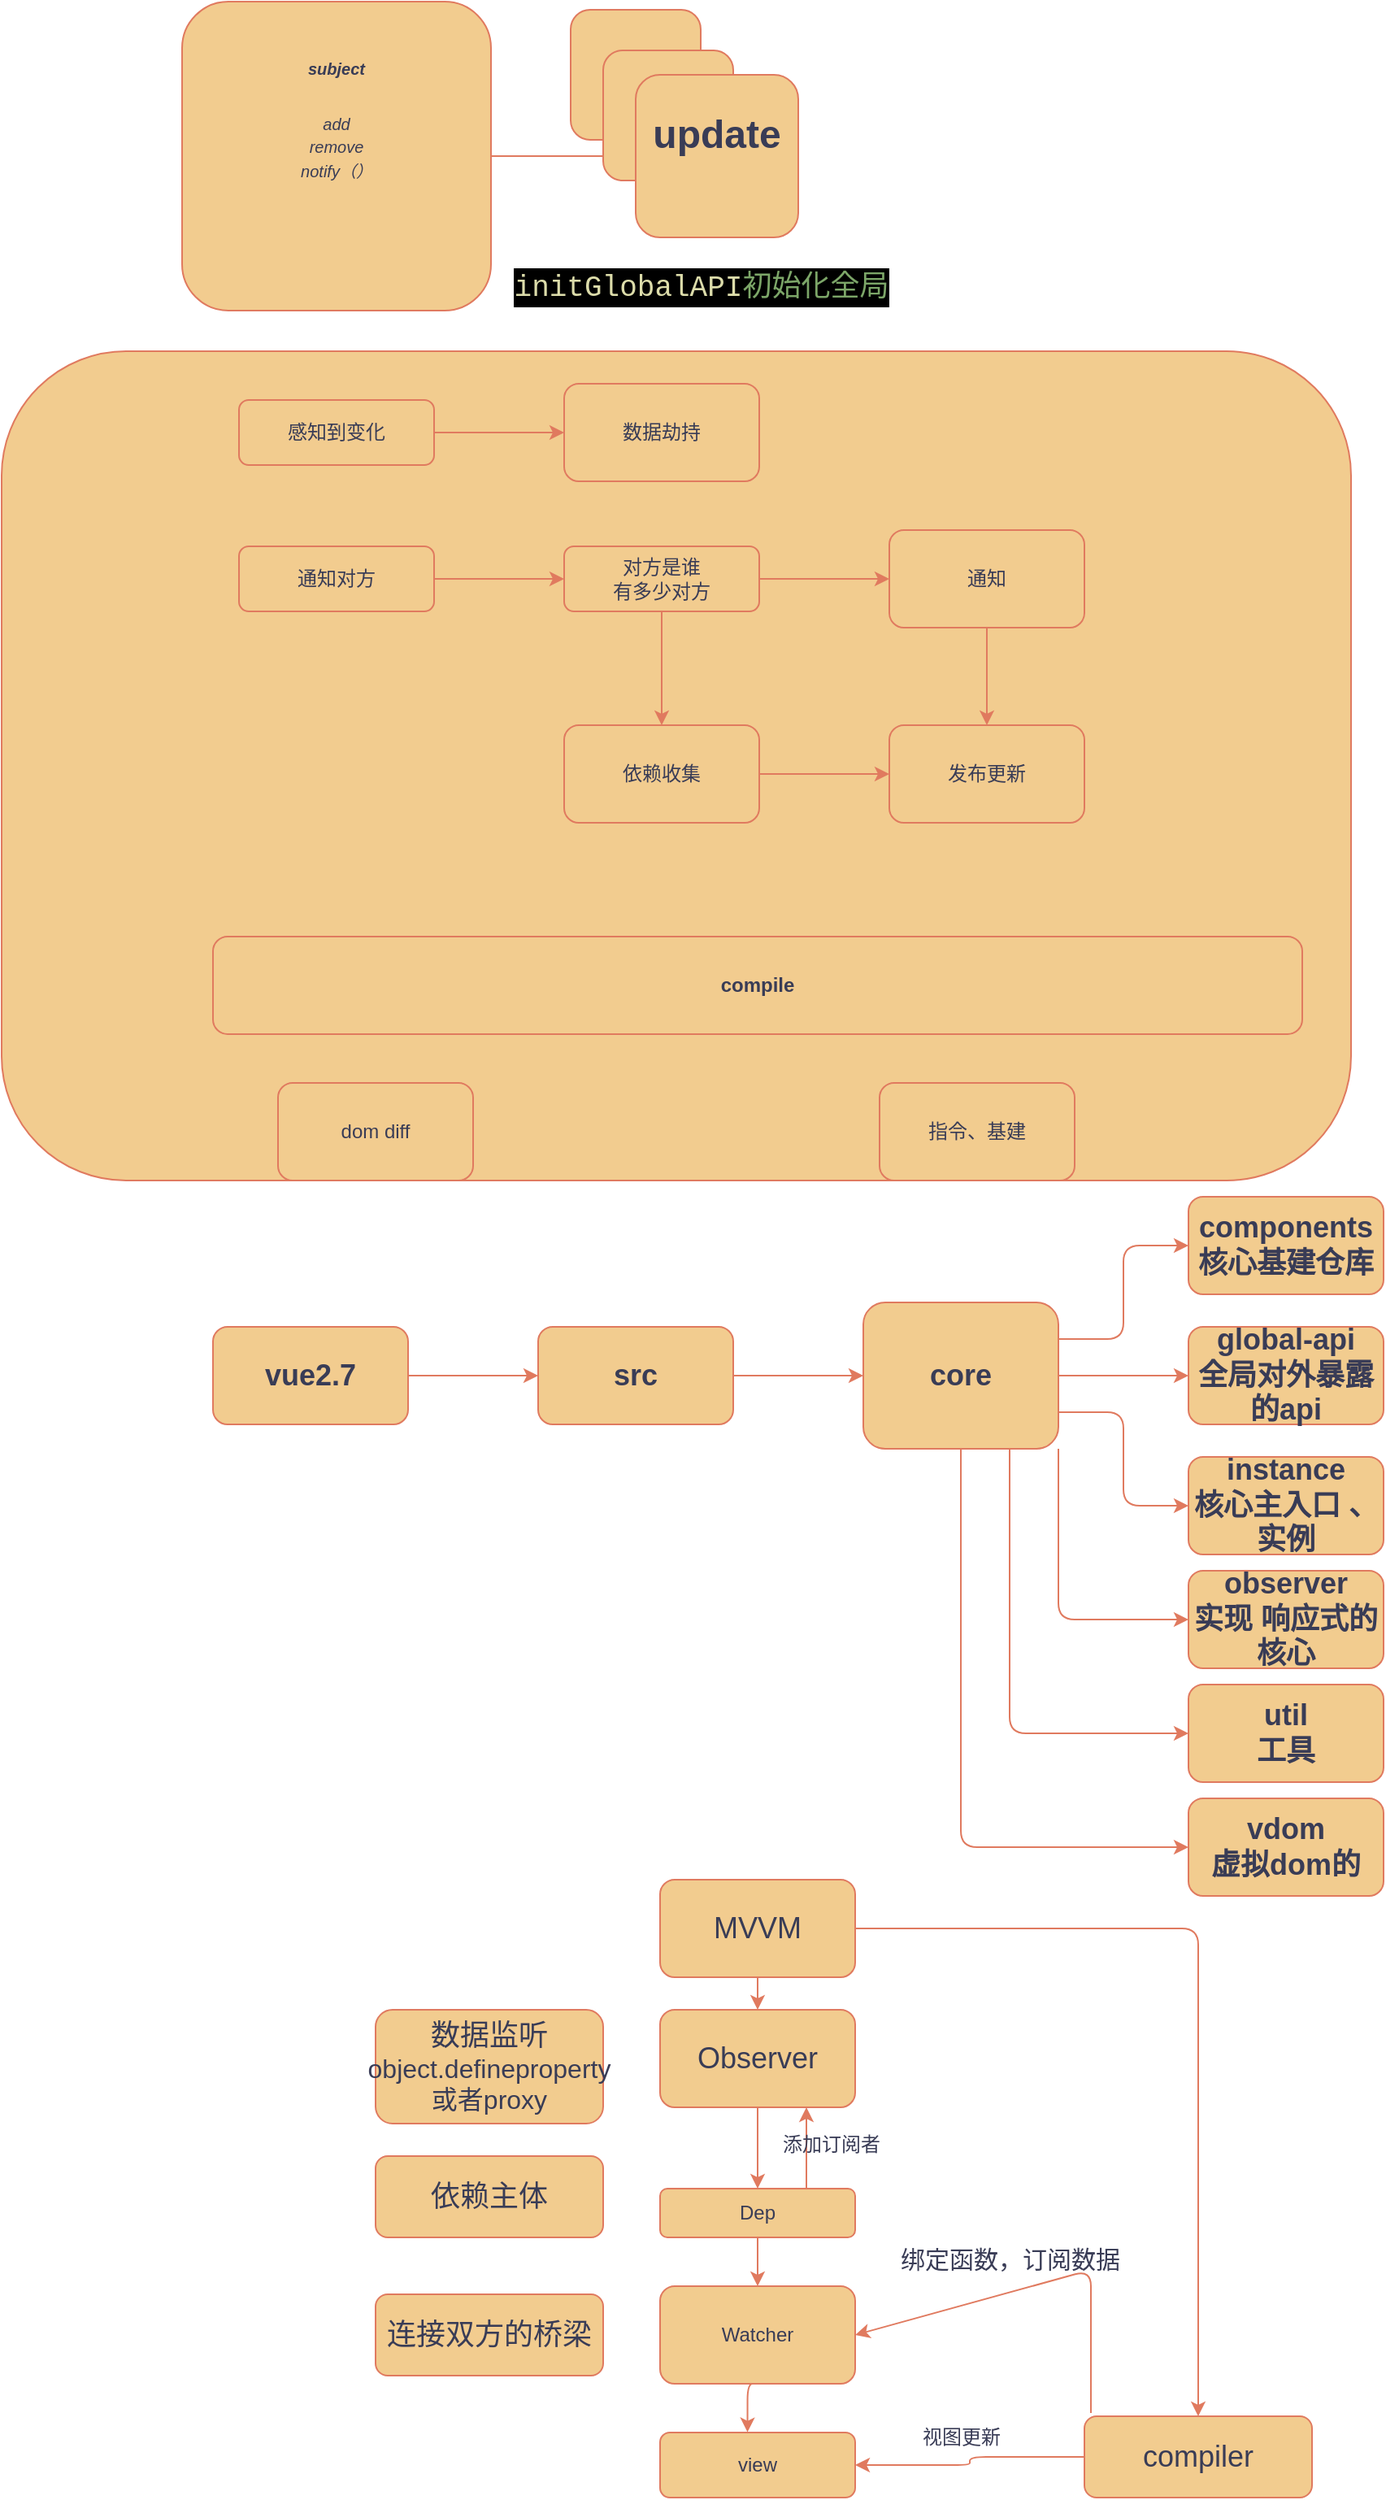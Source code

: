 <mxfile version="24.2.0" type="github">
  <diagram name="第 1 页" id="R4-ZUkijiIR4iluJVMZt">
    <mxGraphModel dx="1877" dy="569" grid="1" gridSize="10" guides="1" tooltips="1" connect="1" arrows="1" fold="1" page="1" pageScale="1" pageWidth="827" pageHeight="1169" math="0" shadow="0">
      <root>
        <mxCell id="0" />
        <mxCell id="1" parent="0" />
        <mxCell id="CVSLRsANvx-6_cyvt9ej-75" value="" style="rounded=1;whiteSpace=wrap;html=1;strokeColor=#E07A5F;fontColor=#393C56;fillColor=#F2CC8F;" vertex="1" parent="1">
          <mxGeometry x="-60" y="260" width="830" height="510" as="geometry" />
        </mxCell>
        <mxCell id="CVSLRsANvx-6_cyvt9ej-3" value="" style="edgeStyle=orthogonalEdgeStyle;rounded=1;orthogonalLoop=1;jettySize=auto;html=1;labelBackgroundColor=none;strokeColor=#E07A5F;fontColor=default;" edge="1" parent="1" source="CVSLRsANvx-6_cyvt9ej-1" target="CVSLRsANvx-6_cyvt9ej-2">
          <mxGeometry relative="1" as="geometry" />
        </mxCell>
        <mxCell id="CVSLRsANvx-6_cyvt9ej-1" value="&lt;h1 style=&quot;&quot;&gt;&lt;font size=&quot;1&quot; style=&quot;&quot;&gt;&lt;i style=&quot;font-size: 10px;&quot;&gt;subject&lt;/i&gt;&lt;/font&gt;&lt;/h1&gt;&lt;div&gt;&lt;font size=&quot;1&quot; style=&quot;&quot;&gt;&lt;i style=&quot;font-size: 10px;&quot;&gt;add&lt;/i&gt;&lt;/font&gt;&lt;/div&gt;&lt;div&gt;&lt;font size=&quot;1&quot; style=&quot;&quot;&gt;&lt;i style=&quot;font-size: 10px;&quot;&gt;remove&lt;/i&gt;&lt;/font&gt;&lt;/div&gt;&lt;div&gt;&lt;font size=&quot;1&quot; style=&quot;&quot;&gt;&lt;i style=&quot;font-size: 10px;&quot;&gt;notify（）&lt;/i&gt;&lt;/font&gt;&lt;/div&gt;" style="whiteSpace=wrap;html=1;aspect=fixed;verticalAlign=top;align=center;rounded=1;labelBackgroundColor=none;fillColor=#F2CC8F;strokeColor=#E07A5F;fontColor=#393C56;" vertex="1" parent="1">
          <mxGeometry x="51" y="45" width="190" height="190" as="geometry" />
        </mxCell>
        <mxCell id="CVSLRsANvx-6_cyvt9ej-6" value="" style="whiteSpace=wrap;html=1;aspect=fixed;rounded=1;labelBackgroundColor=none;fillColor=#F2CC8F;strokeColor=#E07A5F;fontColor=#393C56;" vertex="1" parent="1">
          <mxGeometry x="290" y="50" width="80" height="80" as="geometry" />
        </mxCell>
        <mxCell id="CVSLRsANvx-6_cyvt9ej-5" value="" style="whiteSpace=wrap;html=1;aspect=fixed;rounded=1;labelBackgroundColor=none;fillColor=#F2CC8F;strokeColor=#E07A5F;fontColor=#393C56;" vertex="1" parent="1">
          <mxGeometry x="310" y="75" width="80" height="80" as="geometry" />
        </mxCell>
        <mxCell id="CVSLRsANvx-6_cyvt9ej-2" value="&lt;h1 style=&quot;&quot;&gt;update&lt;/h1&gt;" style="whiteSpace=wrap;html=1;aspect=fixed;verticalAlign=top;align=center;rounded=1;labelBackgroundColor=none;fillColor=#F2CC8F;strokeColor=#E07A5F;fontColor=#393C56;" vertex="1" parent="1">
          <mxGeometry x="330" y="90" width="100" height="100" as="geometry" />
        </mxCell>
        <mxCell id="CVSLRsANvx-6_cyvt9ej-9" value="" style="edgeStyle=orthogonalEdgeStyle;rounded=1;orthogonalLoop=1;jettySize=auto;html=1;labelBackgroundColor=none;strokeColor=#E07A5F;fontColor=default;" edge="1" parent="1" source="CVSLRsANvx-6_cyvt9ej-7" target="CVSLRsANvx-6_cyvt9ej-8">
          <mxGeometry relative="1" as="geometry" />
        </mxCell>
        <mxCell id="CVSLRsANvx-6_cyvt9ej-7" value="感知到变化" style="rounded=1;whiteSpace=wrap;html=1;labelBackgroundColor=none;fillColor=#F2CC8F;strokeColor=#E07A5F;fontColor=#393C56;" vertex="1" parent="1">
          <mxGeometry x="86" y="290" width="120" height="40" as="geometry" />
        </mxCell>
        <mxCell id="CVSLRsANvx-6_cyvt9ej-8" value="数据劫持" style="whiteSpace=wrap;html=1;rounded=1;labelBackgroundColor=none;fillColor=#F2CC8F;strokeColor=#E07A5F;fontColor=#393C56;" vertex="1" parent="1">
          <mxGeometry x="286" y="280" width="120" height="60" as="geometry" />
        </mxCell>
        <mxCell id="CVSLRsANvx-6_cyvt9ej-12" value="" style="edgeStyle=orthogonalEdgeStyle;rounded=1;orthogonalLoop=1;jettySize=auto;html=1;labelBackgroundColor=none;strokeColor=#E07A5F;fontColor=default;" edge="1" parent="1" source="CVSLRsANvx-6_cyvt9ej-10" target="CVSLRsANvx-6_cyvt9ej-11">
          <mxGeometry relative="1" as="geometry" />
        </mxCell>
        <mxCell id="CVSLRsANvx-6_cyvt9ej-10" value="通知对方" style="rounded=1;whiteSpace=wrap;html=1;labelBackgroundColor=none;fillColor=#F2CC8F;strokeColor=#E07A5F;fontColor=#393C56;" vertex="1" parent="1">
          <mxGeometry x="86" y="380" width="120" height="40" as="geometry" />
        </mxCell>
        <mxCell id="CVSLRsANvx-6_cyvt9ej-14" value="" style="edgeStyle=orthogonalEdgeStyle;rounded=1;orthogonalLoop=1;jettySize=auto;html=1;labelBackgroundColor=none;strokeColor=#E07A5F;fontColor=default;" edge="1" parent="1" source="CVSLRsANvx-6_cyvt9ej-11" target="CVSLRsANvx-6_cyvt9ej-13">
          <mxGeometry relative="1" as="geometry" />
        </mxCell>
        <mxCell id="CVSLRsANvx-6_cyvt9ej-16" value="" style="edgeStyle=orthogonalEdgeStyle;rounded=1;orthogonalLoop=1;jettySize=auto;html=1;labelBackgroundColor=none;strokeColor=#E07A5F;fontColor=default;" edge="1" parent="1" source="CVSLRsANvx-6_cyvt9ej-11" target="CVSLRsANvx-6_cyvt9ej-15">
          <mxGeometry relative="1" as="geometry" />
        </mxCell>
        <mxCell id="CVSLRsANvx-6_cyvt9ej-11" value="对方是谁&lt;div&gt;有多少对方&lt;/div&gt;" style="rounded=1;whiteSpace=wrap;html=1;labelBackgroundColor=none;fillColor=#F2CC8F;strokeColor=#E07A5F;fontColor=#393C56;" vertex="1" parent="1">
          <mxGeometry x="286" y="380" width="120" height="40" as="geometry" />
        </mxCell>
        <mxCell id="CVSLRsANvx-6_cyvt9ej-19" value="" style="edgeStyle=orthogonalEdgeStyle;rounded=1;orthogonalLoop=1;jettySize=auto;html=1;labelBackgroundColor=none;strokeColor=#E07A5F;fontColor=default;" edge="1" parent="1" source="CVSLRsANvx-6_cyvt9ej-13" target="CVSLRsANvx-6_cyvt9ej-17">
          <mxGeometry relative="1" as="geometry" />
        </mxCell>
        <mxCell id="CVSLRsANvx-6_cyvt9ej-13" value="通知" style="whiteSpace=wrap;html=1;rounded=1;labelBackgroundColor=none;fillColor=#F2CC8F;strokeColor=#E07A5F;fontColor=#393C56;" vertex="1" parent="1">
          <mxGeometry x="486" y="370" width="120" height="60" as="geometry" />
        </mxCell>
        <mxCell id="CVSLRsANvx-6_cyvt9ej-18" value="" style="edgeStyle=orthogonalEdgeStyle;rounded=1;orthogonalLoop=1;jettySize=auto;html=1;labelBackgroundColor=none;strokeColor=#E07A5F;fontColor=default;" edge="1" parent="1" source="CVSLRsANvx-6_cyvt9ej-15" target="CVSLRsANvx-6_cyvt9ej-17">
          <mxGeometry relative="1" as="geometry" />
        </mxCell>
        <mxCell id="CVSLRsANvx-6_cyvt9ej-15" value="依赖收集" style="whiteSpace=wrap;html=1;rounded=1;labelBackgroundColor=none;fillColor=#F2CC8F;strokeColor=#E07A5F;fontColor=#393C56;" vertex="1" parent="1">
          <mxGeometry x="286" y="490" width="120" height="60" as="geometry" />
        </mxCell>
        <mxCell id="CVSLRsANvx-6_cyvt9ej-17" value="发布更新" style="whiteSpace=wrap;html=1;rounded=1;labelBackgroundColor=none;fillColor=#F2CC8F;strokeColor=#E07A5F;fontColor=#393C56;" vertex="1" parent="1">
          <mxGeometry x="486" y="490" width="120" height="60" as="geometry" />
        </mxCell>
        <mxCell id="CVSLRsANvx-6_cyvt9ej-21" value="&lt;b&gt;compile&lt;/b&gt;" style="rounded=1;whiteSpace=wrap;html=1;labelBackgroundColor=none;fillColor=#F2CC8F;strokeColor=#E07A5F;fontColor=#393C56;" vertex="1" parent="1">
          <mxGeometry x="70" y="620" width="670" height="60" as="geometry" />
        </mxCell>
        <mxCell id="CVSLRsANvx-6_cyvt9ej-22" value="dom diff" style="rounded=1;whiteSpace=wrap;html=1;labelBackgroundColor=none;fillColor=#F2CC8F;strokeColor=#E07A5F;fontColor=#393C56;" vertex="1" parent="1">
          <mxGeometry x="110" y="710" width="120" height="60" as="geometry" />
        </mxCell>
        <mxCell id="CVSLRsANvx-6_cyvt9ej-23" value="指令、基建" style="rounded=1;whiteSpace=wrap;html=1;labelBackgroundColor=none;fillColor=#F2CC8F;strokeColor=#E07A5F;fontColor=#393C56;" vertex="1" parent="1">
          <mxGeometry x="480" y="710" width="120" height="60" as="geometry" />
        </mxCell>
        <mxCell id="CVSLRsANvx-6_cyvt9ej-27" value="" style="edgeStyle=orthogonalEdgeStyle;rounded=1;orthogonalLoop=1;jettySize=auto;html=1;strokeColor=#E07A5F;fontColor=#393C56;fillColor=#F2CC8F;" edge="1" parent="1" source="CVSLRsANvx-6_cyvt9ej-25" target="CVSLRsANvx-6_cyvt9ej-26">
          <mxGeometry relative="1" as="geometry" />
        </mxCell>
        <mxCell id="CVSLRsANvx-6_cyvt9ej-25" value="&lt;font style=&quot;font-size: 18px;&quot;&gt;&lt;b&gt;vue2.7&lt;/b&gt;&lt;/font&gt;" style="rounded=1;whiteSpace=wrap;html=1;strokeColor=#E07A5F;fontColor=#393C56;fillColor=#F2CC8F;" vertex="1" parent="1">
          <mxGeometry x="70" y="860" width="120" height="60" as="geometry" />
        </mxCell>
        <mxCell id="CVSLRsANvx-6_cyvt9ej-29" value="" style="edgeStyle=orthogonalEdgeStyle;rounded=1;orthogonalLoop=1;jettySize=auto;html=1;strokeColor=#E07A5F;fontColor=#393C56;fillColor=#F2CC8F;" edge="1" parent="1" source="CVSLRsANvx-6_cyvt9ej-26" target="CVSLRsANvx-6_cyvt9ej-28">
          <mxGeometry relative="1" as="geometry" />
        </mxCell>
        <mxCell id="CVSLRsANvx-6_cyvt9ej-26" value="&lt;font style=&quot;font-size: 18px;&quot;&gt;&lt;b&gt;src&lt;/b&gt;&lt;/font&gt;" style="rounded=1;whiteSpace=wrap;html=1;strokeColor=#E07A5F;fontColor=#393C56;fillColor=#F2CC8F;" vertex="1" parent="1">
          <mxGeometry x="270" y="860" width="120" height="60" as="geometry" />
        </mxCell>
        <mxCell id="CVSLRsANvx-6_cyvt9ej-31" value="" style="edgeStyle=orthogonalEdgeStyle;rounded=1;orthogonalLoop=1;jettySize=auto;html=1;strokeColor=#E07A5F;fontColor=#393C56;fillColor=#F2CC8F;" edge="1" parent="1" source="CVSLRsANvx-6_cyvt9ej-28" target="CVSLRsANvx-6_cyvt9ej-30">
          <mxGeometry relative="1" as="geometry" />
        </mxCell>
        <mxCell id="CVSLRsANvx-6_cyvt9ej-37" style="edgeStyle=orthogonalEdgeStyle;rounded=1;orthogonalLoop=1;jettySize=auto;html=1;exitX=1;exitY=0.75;exitDx=0;exitDy=0;entryX=0;entryY=0.5;entryDx=0;entryDy=0;strokeColor=#E07A5F;fontColor=#393C56;fillColor=#F2CC8F;" edge="1" parent="1" source="CVSLRsANvx-6_cyvt9ej-28" target="CVSLRsANvx-6_cyvt9ej-33">
          <mxGeometry relative="1" as="geometry" />
        </mxCell>
        <mxCell id="CVSLRsANvx-6_cyvt9ej-38" style="edgeStyle=orthogonalEdgeStyle;rounded=1;orthogonalLoop=1;jettySize=auto;html=1;exitX=1;exitY=0.25;exitDx=0;exitDy=0;entryX=0;entryY=0.5;entryDx=0;entryDy=0;strokeColor=#E07A5F;fontColor=#393C56;fillColor=#F2CC8F;" edge="1" parent="1" source="CVSLRsANvx-6_cyvt9ej-28" target="CVSLRsANvx-6_cyvt9ej-32">
          <mxGeometry relative="1" as="geometry" />
        </mxCell>
        <mxCell id="CVSLRsANvx-6_cyvt9ej-39" style="edgeStyle=orthogonalEdgeStyle;rounded=1;orthogonalLoop=1;jettySize=auto;html=1;exitX=1;exitY=1;exitDx=0;exitDy=0;strokeColor=#E07A5F;fontColor=#393C56;fillColor=#F2CC8F;entryX=0;entryY=0.5;entryDx=0;entryDy=0;" edge="1" parent="1" source="CVSLRsANvx-6_cyvt9ej-28" target="CVSLRsANvx-6_cyvt9ej-41">
          <mxGeometry relative="1" as="geometry">
            <mxPoint x="600" y="1050" as="targetPoint" />
          </mxGeometry>
        </mxCell>
        <mxCell id="CVSLRsANvx-6_cyvt9ej-42" style="edgeStyle=orthogonalEdgeStyle;rounded=1;orthogonalLoop=1;jettySize=auto;html=1;exitX=0.75;exitY=1;exitDx=0;exitDy=0;entryX=0;entryY=0.5;entryDx=0;entryDy=0;strokeColor=#E07A5F;fontColor=#393C56;fillColor=#F2CC8F;" edge="1" parent="1" source="CVSLRsANvx-6_cyvt9ej-28" target="CVSLRsANvx-6_cyvt9ej-35">
          <mxGeometry relative="1" as="geometry" />
        </mxCell>
        <mxCell id="CVSLRsANvx-6_cyvt9ej-45" style="edgeStyle=orthogonalEdgeStyle;rounded=1;orthogonalLoop=1;jettySize=auto;html=1;exitX=0.5;exitY=1;exitDx=0;exitDy=0;entryX=0;entryY=0.5;entryDx=0;entryDy=0;strokeColor=#E07A5F;fontColor=#393C56;fillColor=#F2CC8F;" edge="1" parent="1" source="CVSLRsANvx-6_cyvt9ej-28" target="CVSLRsANvx-6_cyvt9ej-43">
          <mxGeometry relative="1" as="geometry" />
        </mxCell>
        <mxCell id="CVSLRsANvx-6_cyvt9ej-28" value="&lt;font style=&quot;font-size: 18px;&quot;&gt;&lt;b&gt;core&lt;/b&gt;&lt;/font&gt;" style="rounded=1;whiteSpace=wrap;html=1;strokeColor=#E07A5F;fontColor=#393C56;fillColor=#F2CC8F;" vertex="1" parent="1">
          <mxGeometry x="470" y="845" width="120" height="90" as="geometry" />
        </mxCell>
        <mxCell id="CVSLRsANvx-6_cyvt9ej-30" value="&lt;span style=&quot;font-size: 18px;&quot;&gt;&lt;b&gt;global-api&lt;/b&gt;&lt;/span&gt;&lt;div&gt;&lt;span style=&quot;font-size: 18px;&quot;&gt;&lt;b&gt;全局对外暴露的api&lt;/b&gt;&lt;/span&gt;&lt;br&gt;&lt;/div&gt;" style="rounded=1;whiteSpace=wrap;html=1;strokeColor=#E07A5F;fontColor=#393C56;fillColor=#F2CC8F;" vertex="1" parent="1">
          <mxGeometry x="670" y="860" width="120" height="60" as="geometry" />
        </mxCell>
        <mxCell id="CVSLRsANvx-6_cyvt9ej-32" value="&lt;span style=&quot;font-size: 18px;&quot;&gt;&lt;b&gt;components&lt;/b&gt;&lt;/span&gt;&lt;div&gt;&lt;span style=&quot;font-size: 18px;&quot;&gt;&lt;b&gt;核心基建仓库&lt;/b&gt;&lt;/span&gt;&lt;br&gt;&lt;/div&gt;" style="rounded=1;whiteSpace=wrap;html=1;strokeColor=#E07A5F;fontColor=#393C56;fillColor=#F2CC8F;" vertex="1" parent="1">
          <mxGeometry x="670" y="780" width="120" height="60" as="geometry" />
        </mxCell>
        <mxCell id="CVSLRsANvx-6_cyvt9ej-33" value="&lt;span style=&quot;font-size: 18px;&quot;&gt;&lt;b&gt;instance&lt;/b&gt;&lt;/span&gt;&lt;div&gt;&lt;span style=&quot;font-size: 18px;&quot;&gt;&lt;b&gt;核心主入口 、实例&lt;/b&gt;&lt;/span&gt;&lt;br&gt;&lt;/div&gt;" style="rounded=1;whiteSpace=wrap;html=1;strokeColor=#E07A5F;fontColor=#393C56;fillColor=#F2CC8F;" vertex="1" parent="1">
          <mxGeometry x="670" y="940" width="120" height="60" as="geometry" />
        </mxCell>
        <mxCell id="CVSLRsANvx-6_cyvt9ej-35" value="&lt;span style=&quot;font-size: 18px;&quot;&gt;&lt;b&gt;util&lt;/b&gt;&lt;/span&gt;&lt;div&gt;&lt;span style=&quot;font-size: 18px;&quot;&gt;&lt;b&gt;工具&lt;/b&gt;&lt;/span&gt;&lt;br&gt;&lt;/div&gt;" style="rounded=1;whiteSpace=wrap;html=1;strokeColor=#E07A5F;fontColor=#393C56;fillColor=#F2CC8F;" vertex="1" parent="1">
          <mxGeometry x="670" y="1080" width="120" height="60" as="geometry" />
        </mxCell>
        <mxCell id="CVSLRsANvx-6_cyvt9ej-41" value="&lt;span style=&quot;font-size: 18px;&quot;&gt;&lt;b&gt;observer&lt;/b&gt;&lt;/span&gt;&lt;div&gt;&lt;span style=&quot;font-size: 18px;&quot;&gt;&lt;b&gt;实现 响应式的 核心&lt;/b&gt;&lt;/span&gt;&lt;br&gt;&lt;/div&gt;" style="rounded=1;whiteSpace=wrap;html=1;strokeColor=#E07A5F;fontColor=#393C56;fillColor=#F2CC8F;" vertex="1" parent="1">
          <mxGeometry x="670" y="1010" width="120" height="60" as="geometry" />
        </mxCell>
        <mxCell id="CVSLRsANvx-6_cyvt9ej-43" value="&lt;span style=&quot;font-size: 18px;&quot;&gt;&lt;b&gt;vdom&lt;/b&gt;&lt;/span&gt;&lt;div&gt;&lt;span style=&quot;font-size: 18px;&quot;&gt;&lt;b&gt;虚拟dom的&lt;/b&gt;&lt;/span&gt;&lt;br&gt;&lt;/div&gt;" style="rounded=1;whiteSpace=wrap;html=1;strokeColor=#E07A5F;fontColor=#393C56;fillColor=#F2CC8F;" vertex="1" parent="1">
          <mxGeometry x="670" y="1150" width="120" height="60" as="geometry" />
        </mxCell>
        <mxCell id="CVSLRsANvx-6_cyvt9ej-50" style="edgeStyle=orthogonalEdgeStyle;rounded=1;orthogonalLoop=1;jettySize=auto;html=1;exitX=0.5;exitY=1;exitDx=0;exitDy=0;entryX=0.5;entryY=0;entryDx=0;entryDy=0;strokeColor=#E07A5F;fontColor=#393C56;fillColor=#F2CC8F;" edge="1" parent="1" source="CVSLRsANvx-6_cyvt9ej-46" target="CVSLRsANvx-6_cyvt9ej-48">
          <mxGeometry relative="1" as="geometry" />
        </mxCell>
        <mxCell id="CVSLRsANvx-6_cyvt9ej-59" style="edgeStyle=orthogonalEdgeStyle;rounded=1;orthogonalLoop=1;jettySize=auto;html=1;exitX=1;exitY=0.5;exitDx=0;exitDy=0;strokeColor=#E07A5F;fontColor=#393C56;fillColor=#F2CC8F;" edge="1" parent="1" source="CVSLRsANvx-6_cyvt9ej-46" target="CVSLRsANvx-6_cyvt9ej-58">
          <mxGeometry relative="1" as="geometry" />
        </mxCell>
        <mxCell id="CVSLRsANvx-6_cyvt9ej-46" value="&lt;font style=&quot;font-size: 18px;&quot;&gt;MVVM&lt;/font&gt;" style="rounded=1;whiteSpace=wrap;html=1;strokeColor=#E07A5F;fontColor=#393C56;fillColor=#F2CC8F;" vertex="1" parent="1">
          <mxGeometry x="345" y="1200" width="120" height="60" as="geometry" />
        </mxCell>
        <mxCell id="CVSLRsANvx-6_cyvt9ej-47" value="&lt;font style=&quot;font-size: 18px;&quot;&gt;数据监听&lt;/font&gt;&lt;div&gt;&lt;font size=&quot;3&quot;&gt;object.defineproperty或者proxy&lt;/font&gt;&lt;/div&gt;" style="rounded=1;whiteSpace=wrap;html=1;strokeColor=#E07A5F;fontColor=#393C56;fillColor=#F2CC8F;" vertex="1" parent="1">
          <mxGeometry x="170" y="1280" width="140" height="70" as="geometry" />
        </mxCell>
        <mxCell id="CVSLRsANvx-6_cyvt9ej-51" style="edgeStyle=orthogonalEdgeStyle;rounded=1;orthogonalLoop=1;jettySize=auto;html=1;exitX=0.5;exitY=1;exitDx=0;exitDy=0;entryX=0.5;entryY=0;entryDx=0;entryDy=0;strokeColor=#E07A5F;fontColor=#393C56;fillColor=#F2CC8F;" edge="1" parent="1" source="CVSLRsANvx-6_cyvt9ej-48" target="CVSLRsANvx-6_cyvt9ej-49">
          <mxGeometry relative="1" as="geometry" />
        </mxCell>
        <mxCell id="CVSLRsANvx-6_cyvt9ej-48" value="&lt;font style=&quot;font-size: 18px;&quot;&gt;Observer&lt;/font&gt;" style="rounded=1;whiteSpace=wrap;html=1;strokeColor=#E07A5F;fontColor=#393C56;fillColor=#F2CC8F;" vertex="1" parent="1">
          <mxGeometry x="345" y="1280" width="120" height="60" as="geometry" />
        </mxCell>
        <mxCell id="CVSLRsANvx-6_cyvt9ej-54" value="" style="edgeStyle=orthogonalEdgeStyle;rounded=1;orthogonalLoop=1;jettySize=auto;html=1;strokeColor=#E07A5F;fontColor=#393C56;fillColor=#F2CC8F;" edge="1" parent="1" source="CVSLRsANvx-6_cyvt9ej-49" target="CVSLRsANvx-6_cyvt9ej-53">
          <mxGeometry relative="1" as="geometry" />
        </mxCell>
        <mxCell id="CVSLRsANvx-6_cyvt9ej-63" style="edgeStyle=orthogonalEdgeStyle;rounded=1;orthogonalLoop=1;jettySize=auto;html=1;exitX=0.75;exitY=0;exitDx=0;exitDy=0;entryX=0.75;entryY=1;entryDx=0;entryDy=0;strokeColor=#E07A5F;fontColor=#393C56;fillColor=#F2CC8F;" edge="1" parent="1" source="CVSLRsANvx-6_cyvt9ej-49" target="CVSLRsANvx-6_cyvt9ej-48">
          <mxGeometry relative="1" as="geometry" />
        </mxCell>
        <mxCell id="CVSLRsANvx-6_cyvt9ej-49" value="Dep" style="rounded=1;whiteSpace=wrap;html=1;strokeColor=#E07A5F;fontColor=#393C56;fillColor=#F2CC8F;" vertex="1" parent="1">
          <mxGeometry x="345" y="1390" width="120" height="30" as="geometry" />
        </mxCell>
        <mxCell id="CVSLRsANvx-6_cyvt9ej-52" value="&lt;font style=&quot;font-size: 18px;&quot;&gt;依赖主体&lt;/font&gt;" style="rounded=1;whiteSpace=wrap;html=1;strokeColor=#E07A5F;fontColor=#393C56;fillColor=#F2CC8F;" vertex="1" parent="1">
          <mxGeometry x="170" y="1370" width="140" height="50" as="geometry" />
        </mxCell>
        <mxCell id="CVSLRsANvx-6_cyvt9ej-53" value="Watcher" style="rounded=1;whiteSpace=wrap;html=1;strokeColor=#E07A5F;fontColor=#393C56;fillColor=#F2CC8F;" vertex="1" parent="1">
          <mxGeometry x="345" y="1450" width="120" height="60" as="geometry" />
        </mxCell>
        <mxCell id="CVSLRsANvx-6_cyvt9ej-57" value="&lt;font style=&quot;font-size: 18px;&quot;&gt;连接双方的桥梁&lt;/font&gt;" style="rounded=1;whiteSpace=wrap;html=1;strokeColor=#E07A5F;fontColor=#393C56;fillColor=#F2CC8F;" vertex="1" parent="1">
          <mxGeometry x="170" y="1455" width="140" height="50" as="geometry" />
        </mxCell>
        <mxCell id="CVSLRsANvx-6_cyvt9ej-66" style="edgeStyle=orthogonalEdgeStyle;rounded=1;orthogonalLoop=1;jettySize=auto;html=1;exitX=0;exitY=0.5;exitDx=0;exitDy=0;entryX=1;entryY=0.5;entryDx=0;entryDy=0;strokeColor=#E07A5F;fontColor=#393C56;fillColor=#F2CC8F;" edge="1" parent="1" source="CVSLRsANvx-6_cyvt9ej-58" target="CVSLRsANvx-6_cyvt9ej-65">
          <mxGeometry relative="1" as="geometry" />
        </mxCell>
        <mxCell id="CVSLRsANvx-6_cyvt9ej-58" value="&lt;font style=&quot;font-size: 18px;&quot;&gt;compiler&lt;/font&gt;" style="rounded=1;whiteSpace=wrap;html=1;strokeColor=#E07A5F;fontColor=#393C56;fillColor=#F2CC8F;" vertex="1" parent="1">
          <mxGeometry x="606" y="1530" width="140" height="50" as="geometry" />
        </mxCell>
        <mxCell id="CVSLRsANvx-6_cyvt9ej-64" value="添加订阅者" style="text;html=1;align=center;verticalAlign=middle;resizable=0;points=[];autosize=1;strokeColor=none;fillColor=none;fontColor=#393C56;rounded=1;" vertex="1" parent="1">
          <mxGeometry x="410" y="1348" width="80" height="30" as="geometry" />
        </mxCell>
        <mxCell id="CVSLRsANvx-6_cyvt9ej-65" value="view" style="rounded=1;whiteSpace=wrap;html=1;strokeColor=#E07A5F;fontColor=#393C56;fillColor=#F2CC8F;" vertex="1" parent="1">
          <mxGeometry x="345" y="1540" width="120" height="40" as="geometry" />
        </mxCell>
        <mxCell id="CVSLRsANvx-6_cyvt9ej-67" value="视图更新" style="text;html=1;align=center;verticalAlign=middle;resizable=0;points=[];autosize=1;strokeColor=none;fillColor=none;fontColor=#393C56;rounded=1;" vertex="1" parent="1">
          <mxGeometry x="495" y="1528" width="70" height="30" as="geometry" />
        </mxCell>
        <mxCell id="CVSLRsANvx-6_cyvt9ej-68" style="edgeStyle=orthogonalEdgeStyle;rounded=1;orthogonalLoop=1;jettySize=auto;html=1;exitX=0.5;exitY=1;exitDx=0;exitDy=0;entryX=0.448;entryY=-0.005;entryDx=0;entryDy=0;entryPerimeter=0;strokeColor=#E07A5F;fontColor=#393C56;fillColor=#F2CC8F;" edge="1" parent="1" source="CVSLRsANvx-6_cyvt9ej-53" target="CVSLRsANvx-6_cyvt9ej-65">
          <mxGeometry relative="1" as="geometry" />
        </mxCell>
        <mxCell id="CVSLRsANvx-6_cyvt9ej-70" value="" style="endArrow=classic;html=1;rounded=1;strokeColor=#E07A5F;fontColor=#393C56;fillColor=#F2CC8F;entryX=1;entryY=0.5;entryDx=0;entryDy=0;" edge="1" parent="1" target="CVSLRsANvx-6_cyvt9ej-53">
          <mxGeometry width="50" height="50" relative="1" as="geometry">
            <mxPoint x="610" y="1528" as="sourcePoint" />
            <mxPoint x="660" y="1478" as="targetPoint" />
            <Array as="points">
              <mxPoint x="610" y="1440" />
            </Array>
          </mxGeometry>
        </mxCell>
        <mxCell id="CVSLRsANvx-6_cyvt9ej-71" value="&lt;span style=&quot;font-size: 15px;&quot;&gt;绑定函数，订阅数据&lt;/span&gt;" style="text;html=1;align=center;verticalAlign=middle;resizable=0;points=[];autosize=1;strokeColor=none;fillColor=none;fontColor=#393C56;rounded=1;" vertex="1" parent="1">
          <mxGeometry x="480" y="1418" width="160" height="30" as="geometry" />
        </mxCell>
        <mxCell id="CVSLRsANvx-6_cyvt9ej-76" value="&lt;div style=&quot;color: rgb(255, 255, 255); background-color: rgb(0, 0, 0); font-family: Consolas, &amp;quot;Courier New&amp;quot;, monospace; font-size: 18px; line-height: 24px; white-space-collapse: preserve;&quot;&gt;&lt;span style=&quot;color: #dcdcaa;&quot;&gt;initGlobalAPI&lt;/span&gt;&lt;span style=&quot;color: rgb(124, 166, 104);&quot;&gt;初始化全局&lt;/span&gt;&lt;/div&gt;" style="text;html=1;align=center;verticalAlign=middle;resizable=0;points=[];autosize=1;strokeColor=none;fillColor=none;fontColor=#393C56;" vertex="1" parent="1">
          <mxGeometry x="250" y="200" width="240" height="40" as="geometry" />
        </mxCell>
      </root>
    </mxGraphModel>
  </diagram>
</mxfile>
